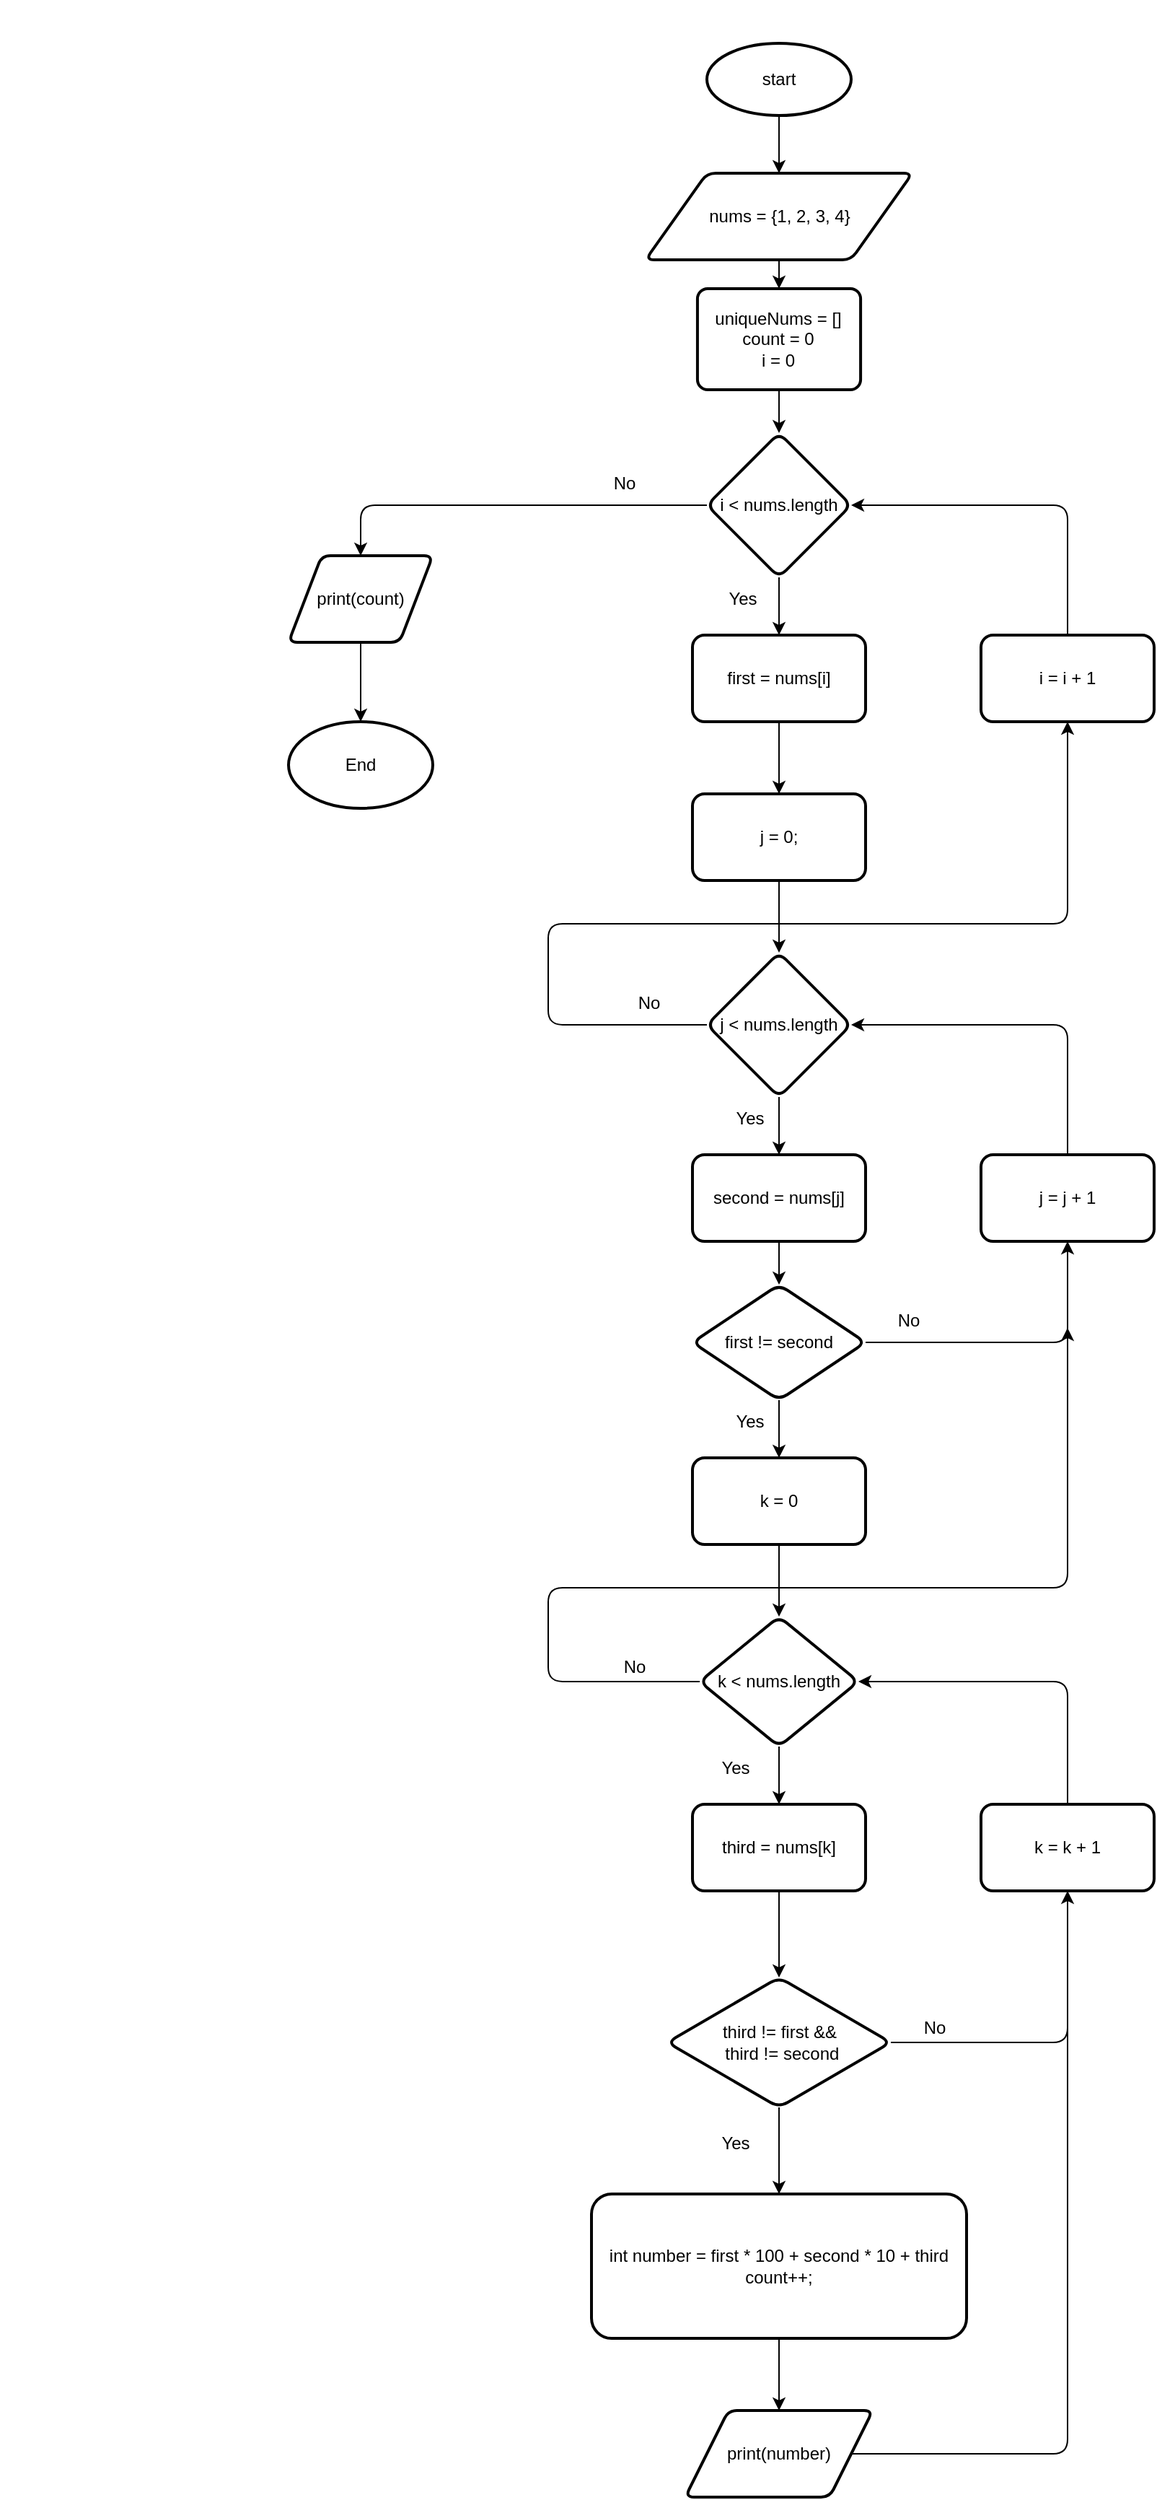 <mxfile version="20.5.3" type="embed"><diagram id="K3-QVrZget0wGn01KirO" name="Page-1"><mxGraphModel dx="1896" dy="545" grid="1" gridSize="10" guides="1" tooltips="1" connect="1" arrows="1" fold="1" page="1" pageScale="1" pageWidth="850" pageHeight="1100" background="none" math="0" shadow="0"><root><mxCell id="0"/><mxCell id="1" parent="0"/><mxCell id="14" value="" style="shape=image;verticalLabelPosition=bottom;verticalAlign=top;imageAspect=0;image=https://www.w3resource.com/w3r_images/java-basic-image-exercise-39.png" parent="1" vertex="1"><mxGeometry x="-850" y="5.684e-14" width="312" height="160.05" as="geometry"/></mxCell><mxCell id="19" value="" style="edgeStyle=none;html=1;" parent="1" edge="1"><mxGeometry relative="1" as="geometry"><mxPoint x="-310" y="80" as="sourcePoint"/><mxPoint x="-310" y="120" as="targetPoint"/></mxGeometry></mxCell><mxCell id="20" value="start" style="strokeWidth=2;html=1;shape=mxgraph.flowchart.start_1;whiteSpace=wrap;" parent="1" vertex="1"><mxGeometry x="-360" y="30" width="100" height="50" as="geometry"/></mxCell><mxCell id="26" value="" style="edgeStyle=none;html=1;" parent="1" source="21" target="25" edge="1"><mxGeometry relative="1" as="geometry"/></mxCell><mxCell id="21" value="uniqueNums = []&lt;br&gt;count = 0&lt;br&gt;i = 0" style="rounded=1;whiteSpace=wrap;html=1;absoluteArcSize=1;arcSize=14;strokeWidth=2;" parent="1" vertex="1"><mxGeometry x="-366.54" y="200" width="113.09" height="70" as="geometry"/></mxCell><mxCell id="24" value="" style="edgeStyle=none;html=1;" parent="1" source="23" target="21" edge="1"><mxGeometry relative="1" as="geometry"/></mxCell><mxCell id="23" value="nums = {1, 2, 3, 4}" style="shape=parallelogram;html=1;strokeWidth=2;perimeter=parallelogramPerimeter;whiteSpace=wrap;rounded=1;arcSize=12;size=0.23;" parent="1" vertex="1"><mxGeometry x="-402.5" y="120" width="185" height="60" as="geometry"/></mxCell><mxCell id="28" value="" style="edgeStyle=none;html=1;" parent="1" source="25" target="27" edge="1"><mxGeometry relative="1" as="geometry"/></mxCell><mxCell id="79" style="edgeStyle=none;html=1;endArrow=classic;endFill=1;" parent="1" source="25" target="80" edge="1"><mxGeometry relative="1" as="geometry"><mxPoint x="-520" y="1771" as="targetPoint"/><Array as="points"><mxPoint x="-600" y="350"/></Array></mxGeometry></mxCell><mxCell id="25" value="i &amp;lt; nums.length" style="rhombus;whiteSpace=wrap;html=1;rounded=1;arcSize=14;strokeWidth=2;" parent="1" vertex="1"><mxGeometry x="-360" y="300" width="100" height="100" as="geometry"/></mxCell><mxCell id="36" value="" style="edgeStyle=none;html=1;" parent="1" source="27" target="35" edge="1"><mxGeometry relative="1" as="geometry"/></mxCell><mxCell id="27" value="first = nums[i]" style="whiteSpace=wrap;html=1;rounded=1;arcSize=14;strokeWidth=2;" parent="1" vertex="1"><mxGeometry x="-370" y="440" width="120" height="60" as="geometry"/></mxCell><mxCell id="32" style="edgeStyle=none;html=1;entryX=1;entryY=0.5;entryDx=0;entryDy=0;" parent="1" source="30" target="25" edge="1"><mxGeometry relative="1" as="geometry"><Array as="points"><mxPoint x="-110" y="350"/></Array></mxGeometry></mxCell><mxCell id="30" value="i = i + 1" style="whiteSpace=wrap;html=1;rounded=1;arcSize=14;strokeWidth=2;" parent="1" vertex="1"><mxGeometry x="-170" y="440" width="120" height="60" as="geometry"/></mxCell><mxCell id="38" value="" style="edgeStyle=none;html=1;" parent="1" source="35" target="37" edge="1"><mxGeometry relative="1" as="geometry"/></mxCell><mxCell id="35" value="j = 0;" style="whiteSpace=wrap;html=1;rounded=1;arcSize=14;strokeWidth=2;" parent="1" vertex="1"><mxGeometry x="-370" y="550" width="120" height="60" as="geometry"/></mxCell><mxCell id="40" value="" style="edgeStyle=none;html=1;" parent="1" source="37" target="39" edge="1"><mxGeometry relative="1" as="geometry"/></mxCell><mxCell id="78" style="edgeStyle=none;html=1;entryX=0.5;entryY=1;entryDx=0;entryDy=0;endArrow=classic;endFill=1;" parent="1" source="37" target="30" edge="1"><mxGeometry relative="1" as="geometry"><Array as="points"><mxPoint x="-470" y="710"/><mxPoint x="-470" y="640"/><mxPoint x="-110" y="640"/></Array></mxGeometry></mxCell><mxCell id="37" value="j &amp;lt; nums.length" style="rhombus;whiteSpace=wrap;html=1;rounded=1;arcSize=14;strokeWidth=2;" parent="1" vertex="1"><mxGeometry x="-360" y="660" width="100" height="100" as="geometry"/></mxCell><mxCell id="60" value="" style="edgeStyle=none;html=1;" parent="1" source="39" target="59" edge="1"><mxGeometry relative="1" as="geometry"/></mxCell><mxCell id="39" value="second = nums[j]" style="whiteSpace=wrap;html=1;rounded=1;arcSize=14;strokeWidth=2;" parent="1" vertex="1"><mxGeometry x="-370" y="800" width="120" height="60" as="geometry"/></mxCell><mxCell id="43" style="edgeStyle=none;html=1;entryX=1;entryY=0.5;entryDx=0;entryDy=0;" parent="1" source="41" target="37" edge="1"><mxGeometry relative="1" as="geometry"><Array as="points"><mxPoint x="-110" y="710"/></Array></mxGeometry></mxCell><mxCell id="41" value="j = j + 1" style="whiteSpace=wrap;html=1;rounded=1;arcSize=14;strokeWidth=2;" parent="1" vertex="1"><mxGeometry x="-170" y="800" width="120" height="60" as="geometry"/></mxCell><mxCell id="47" value="" style="edgeStyle=none;html=1;" parent="1" source="44" target="46" edge="1"><mxGeometry relative="1" as="geometry"/></mxCell><mxCell id="44" value="k = 0" style="whiteSpace=wrap;html=1;rounded=1;arcSize=14;strokeWidth=2;" parent="1" vertex="1"><mxGeometry x="-370" y="1010" width="120" height="60" as="geometry"/></mxCell><mxCell id="49" value="" style="edgeStyle=none;html=1;" parent="1" source="46" target="48" edge="1"><mxGeometry relative="1" as="geometry"/></mxCell><mxCell id="77" style="edgeStyle=none;html=1;endArrow=classic;endFill=1;" parent="1" source="46" edge="1"><mxGeometry relative="1" as="geometry"><Array as="points"><mxPoint x="-470" y="1165"/><mxPoint x="-470" y="1100"/><mxPoint x="-110" y="1100"/></Array><mxPoint x="-110" y="920" as="targetPoint"/></mxGeometry></mxCell><mxCell id="46" value="k &amp;lt; nums.length" style="rhombus;whiteSpace=wrap;html=1;rounded=1;arcSize=14;strokeWidth=2;" parent="1" vertex="1"><mxGeometry x="-365" y="1120" width="110" height="90" as="geometry"/></mxCell><mxCell id="56" value="" style="edgeStyle=none;html=1;" parent="1" source="48" target="55" edge="1"><mxGeometry relative="1" as="geometry"/></mxCell><mxCell id="48" value="third = nums[k]" style="whiteSpace=wrap;html=1;rounded=1;arcSize=14;strokeWidth=2;" parent="1" vertex="1"><mxGeometry x="-370" y="1250" width="120" height="60" as="geometry"/></mxCell><mxCell id="52" style="edgeStyle=none;html=1;entryX=1;entryY=0.5;entryDx=0;entryDy=0;" parent="1" source="50" target="46" edge="1"><mxGeometry relative="1" as="geometry"><Array as="points"><mxPoint x="-110" y="1165"/></Array></mxGeometry></mxCell><mxCell id="50" value="k = k + 1" style="whiteSpace=wrap;html=1;rounded=1;arcSize=14;strokeWidth=2;" parent="1" vertex="1"><mxGeometry x="-170" y="1250" width="120" height="60" as="geometry"/></mxCell><mxCell id="58" value="" style="edgeStyle=none;html=1;" parent="1" source="55" target="57" edge="1"><mxGeometry relative="1" as="geometry"/></mxCell><mxCell id="68" style="edgeStyle=none;html=1;entryX=0.5;entryY=1;entryDx=0;entryDy=0;" parent="1" source="55" target="50" edge="1"><mxGeometry relative="1" as="geometry"><Array as="points"><mxPoint x="-110" y="1415"/></Array></mxGeometry></mxCell><mxCell id="55" value="third != first &amp;amp;&amp;amp;&lt;br&gt;&amp;nbsp;third != second" style="rhombus;whiteSpace=wrap;html=1;rounded=1;arcSize=14;strokeWidth=2;" parent="1" vertex="1"><mxGeometry x="-387.5" y="1370" width="155" height="90" as="geometry"/></mxCell><mxCell id="70" value="" style="edgeStyle=none;html=1;" parent="1" source="57" target="69" edge="1"><mxGeometry relative="1" as="geometry"/></mxCell><mxCell id="57" value="int number = first * 100 + second * 10 + third&lt;br&gt;count++;" style="whiteSpace=wrap;html=1;rounded=1;arcSize=14;strokeWidth=2;" parent="1" vertex="1"><mxGeometry x="-440" y="1520" width="260" height="100" as="geometry"/></mxCell><mxCell id="61" value="" style="edgeStyle=none;html=1;" parent="1" source="59" target="44" edge="1"><mxGeometry relative="1" as="geometry"/></mxCell><mxCell id="62" style="edgeStyle=none;html=1;entryX=0.5;entryY=1;entryDx=0;entryDy=0;" parent="1" source="59" target="41" edge="1"><mxGeometry relative="1" as="geometry"><Array as="points"><mxPoint x="-110" y="930"/></Array></mxGeometry></mxCell><mxCell id="59" value="first != second" style="rhombus;whiteSpace=wrap;html=1;rounded=1;arcSize=14;strokeWidth=2;" parent="1" vertex="1"><mxGeometry x="-369.99" y="890" width="120" height="80" as="geometry"/></mxCell><mxCell id="63" value="Yes" style="text;html=1;strokeColor=none;fillColor=none;align=center;verticalAlign=middle;whiteSpace=wrap;rounded=0;" parent="1" vertex="1"><mxGeometry x="-360" y="970" width="60" height="30" as="geometry"/></mxCell><mxCell id="64" value="Yes" style="text;html=1;strokeColor=none;fillColor=none;align=center;verticalAlign=middle;whiteSpace=wrap;rounded=0;" parent="1" vertex="1"><mxGeometry x="-360" y="760" width="60" height="30" as="geometry"/></mxCell><mxCell id="65" value="Yes" style="text;html=1;strokeColor=none;fillColor=none;align=center;verticalAlign=middle;whiteSpace=wrap;rounded=0;" parent="1" vertex="1"><mxGeometry x="-365" y="400" width="60" height="30" as="geometry"/></mxCell><mxCell id="66" value="Yes" style="text;html=1;strokeColor=none;fillColor=none;align=center;verticalAlign=middle;whiteSpace=wrap;rounded=0;" parent="1" vertex="1"><mxGeometry x="-370" y="1210" width="60" height="30" as="geometry"/></mxCell><mxCell id="67" value="Yes" style="text;html=1;strokeColor=none;fillColor=none;align=center;verticalAlign=middle;whiteSpace=wrap;rounded=0;" parent="1" vertex="1"><mxGeometry x="-370" y="1470" width="60" height="30" as="geometry"/></mxCell><mxCell id="73" value="" style="edgeStyle=none;html=1;endArrow=none;endFill=0;" parent="1" source="69" edge="1"><mxGeometry relative="1" as="geometry"><mxPoint x="-110" y="1400" as="targetPoint"/><Array as="points"><mxPoint x="-110" y="1700"/></Array></mxGeometry></mxCell><mxCell id="69" value="print(number)" style="shape=parallelogram;html=1;strokeWidth=2;perimeter=parallelogramPerimeter;whiteSpace=wrap;rounded=1;arcSize=12;size=0.23;" parent="1" vertex="1"><mxGeometry x="-375" y="1670" width="130" height="60" as="geometry"/></mxCell><mxCell id="89" value="" style="edgeStyle=none;html=1;endArrow=classic;endFill=1;" parent="1" source="80" target="88" edge="1"><mxGeometry relative="1" as="geometry"/></mxCell><mxCell id="80" value="print(count)" style="shape=parallelogram;html=1;strokeWidth=2;perimeter=parallelogramPerimeter;whiteSpace=wrap;rounded=1;arcSize=12;size=0.23;" parent="1" vertex="1"><mxGeometry x="-650" y="385" width="100" height="60" as="geometry"/></mxCell><mxCell id="81" value="No" style="text;html=1;strokeColor=none;fillColor=none;align=center;verticalAlign=middle;whiteSpace=wrap;rounded=0;" parent="1" vertex="1"><mxGeometry x="-447.5" y="320" width="60" height="30" as="geometry"/></mxCell><mxCell id="82" value="No" style="text;html=1;strokeColor=none;fillColor=none;align=center;verticalAlign=middle;whiteSpace=wrap;rounded=0;" parent="1" vertex="1"><mxGeometry x="-430" y="680" width="60" height="30" as="geometry"/></mxCell><mxCell id="83" value="No" style="text;html=1;strokeColor=none;fillColor=none;align=center;verticalAlign=middle;whiteSpace=wrap;rounded=0;" parent="1" vertex="1"><mxGeometry x="-249.99" y="900" width="60" height="30" as="geometry"/></mxCell><mxCell id="86" value="No" style="text;html=1;strokeColor=none;fillColor=none;align=center;verticalAlign=middle;whiteSpace=wrap;rounded=0;" parent="1" vertex="1"><mxGeometry x="-440" y="1140" width="60" height="30" as="geometry"/></mxCell><mxCell id="87" value="No" style="text;html=1;strokeColor=none;fillColor=none;align=center;verticalAlign=middle;whiteSpace=wrap;rounded=0;" parent="1" vertex="1"><mxGeometry x="-232.5" y="1390" width="60" height="30" as="geometry"/></mxCell><mxCell id="88" value="End" style="strokeWidth=2;html=1;shape=mxgraph.flowchart.start_1;whiteSpace=wrap;" parent="1" vertex="1"><mxGeometry x="-650" y="500" width="100" height="60" as="geometry"/></mxCell></root></mxGraphModel></diagram></mxfile>